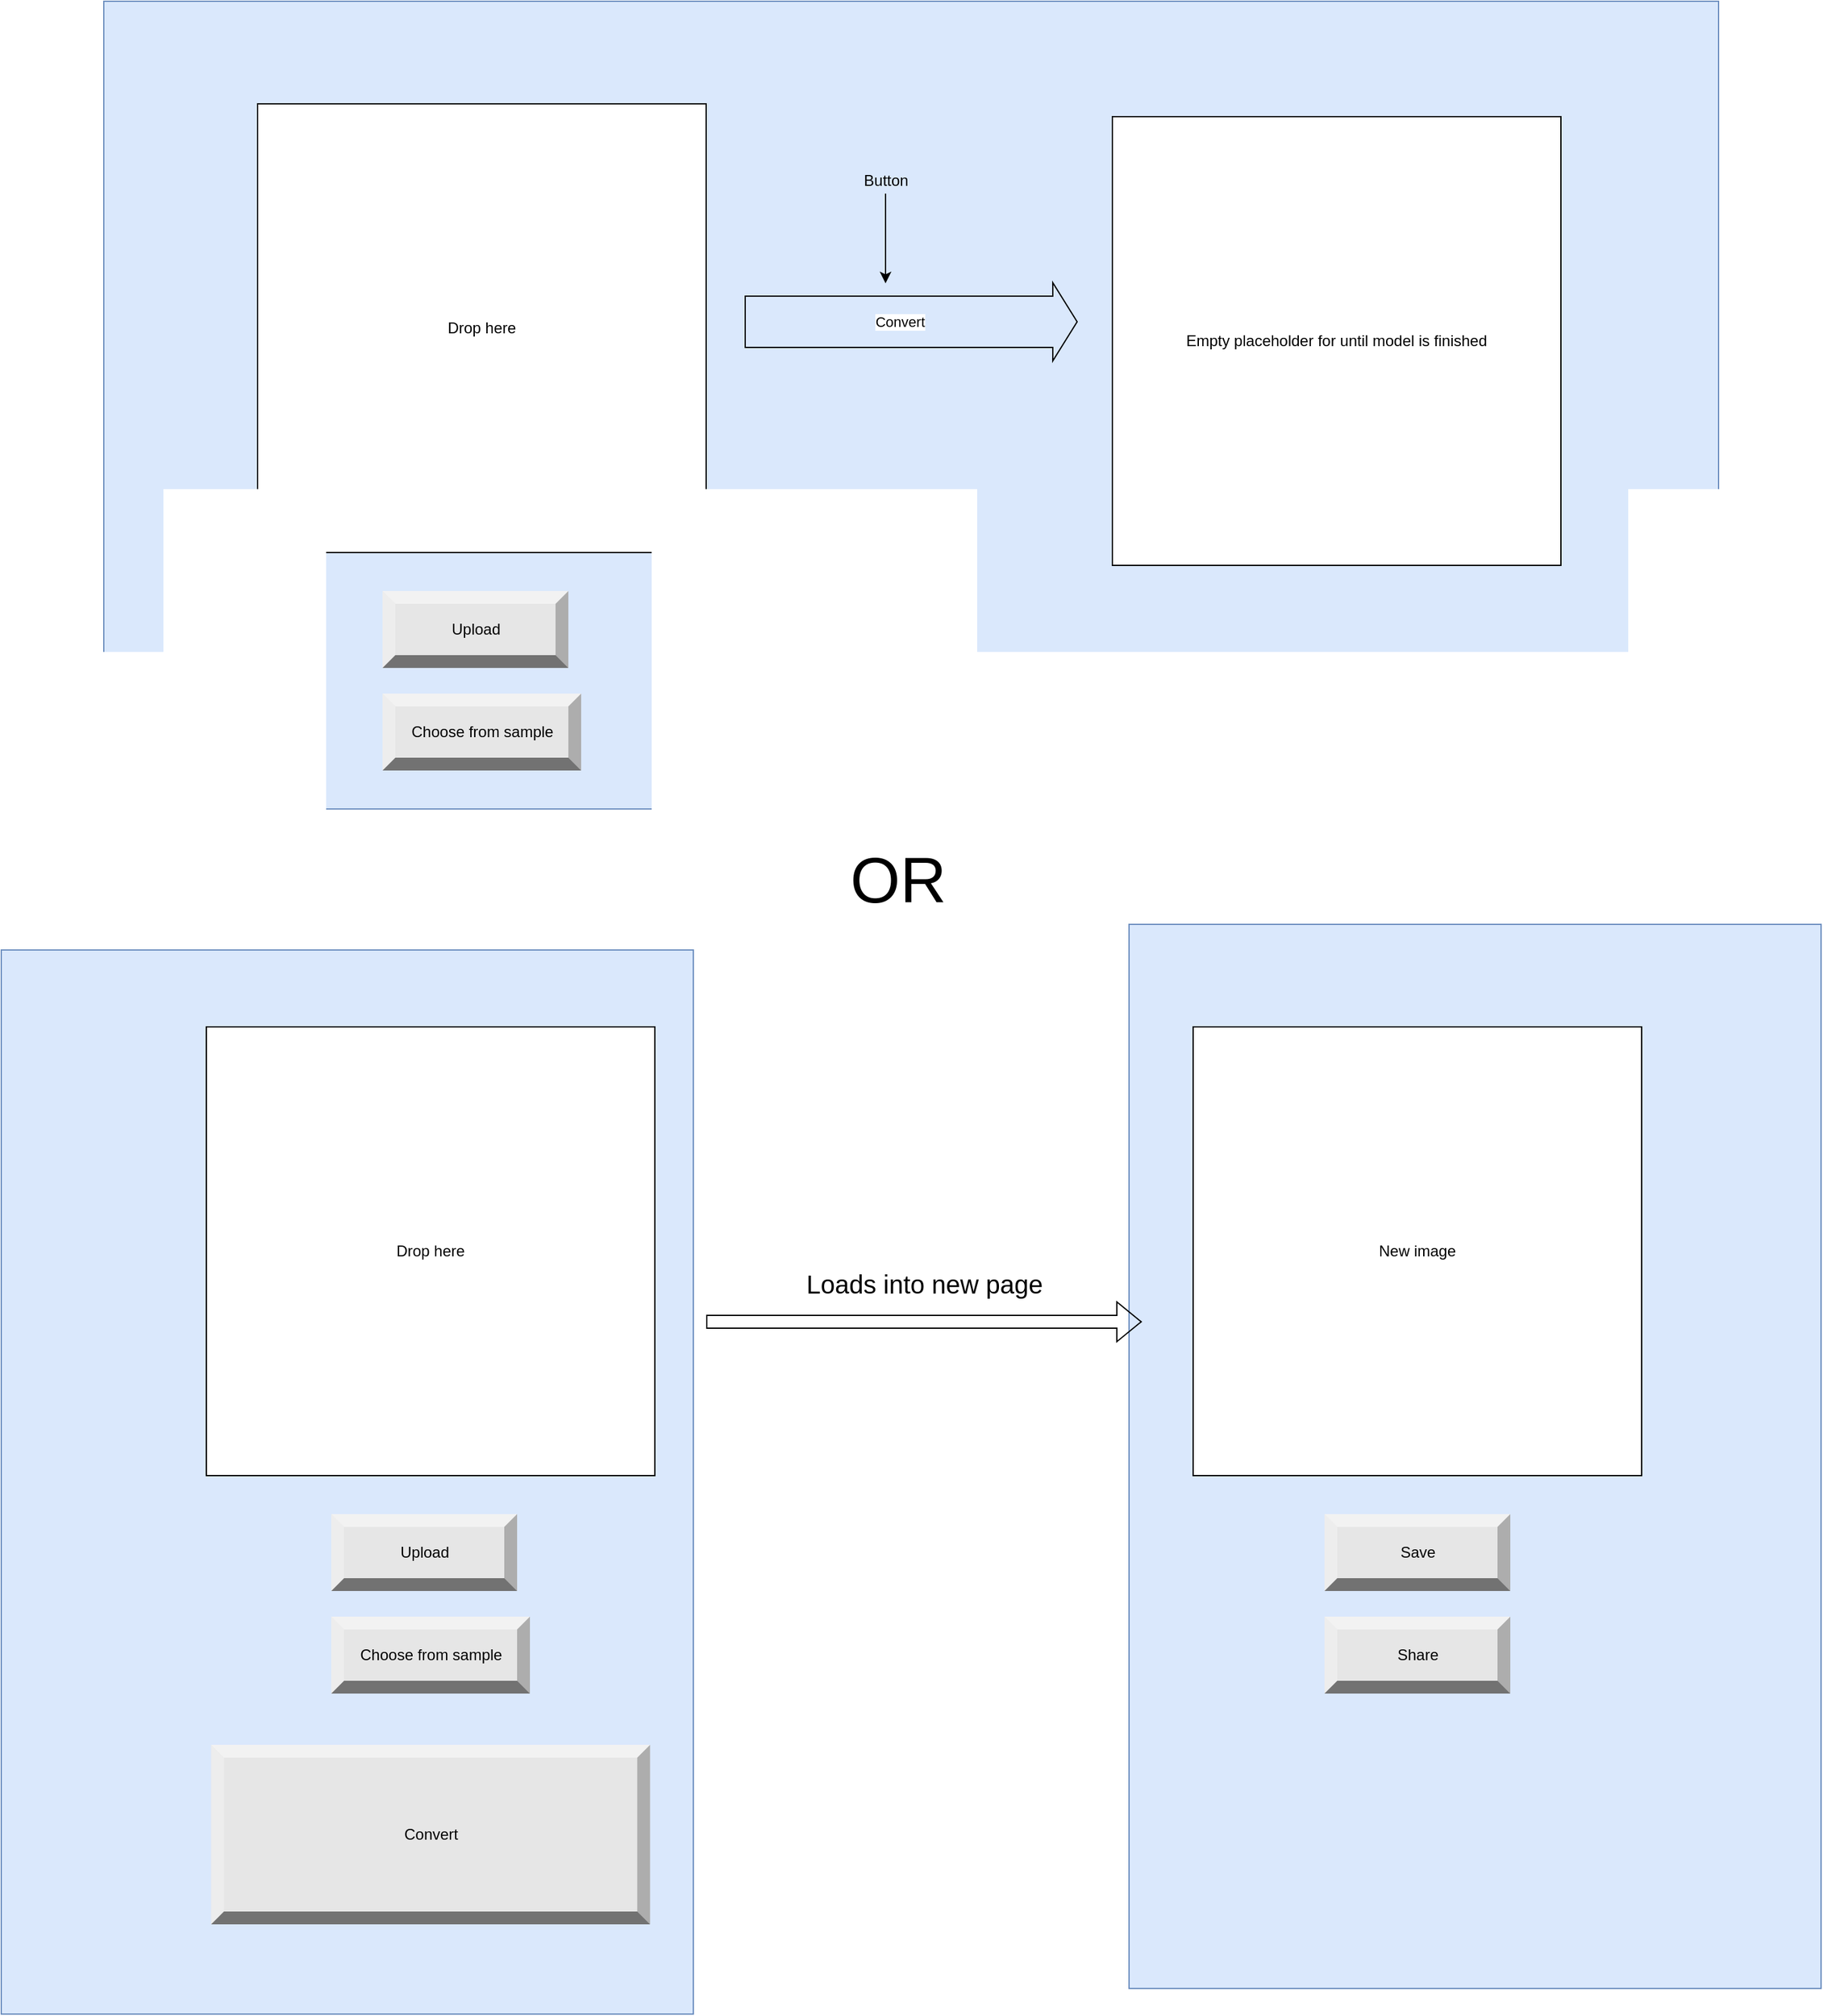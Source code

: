 <mxfile version="18.0.4" type="github">
  <diagram id="P69tAXFs2tNeaM_hII8h" name="Page-1">
    <mxGraphModel dx="2177" dy="773" grid="1" gridSize="10" guides="1" tooltips="1" connect="1" arrows="1" fold="1" page="1" pageScale="1" pageWidth="827" pageHeight="1169" math="0" shadow="0">
      <root>
        <mxCell id="0" />
        <mxCell id="1" parent="0" />
        <mxCell id="ApgkvsSMv7f6DMbq_zhc-23" value="" style="rounded=0;whiteSpace=wrap;html=1;fontSize=20;fillColor=#dae8fc;strokeColor=#6c8ebf;" vertex="1" parent="1">
          <mxGeometry x="490" y="960" width="540" height="830" as="geometry" />
        </mxCell>
        <mxCell id="ApgkvsSMv7f6DMbq_zhc-22" value="" style="rounded=0;whiteSpace=wrap;html=1;fontSize=20;fillColor=#dae8fc;strokeColor=#6c8ebf;" vertex="1" parent="1">
          <mxGeometry x="-390" y="980" width="540" height="830" as="geometry" />
        </mxCell>
        <mxCell id="ApgkvsSMv7f6DMbq_zhc-21" value="" style="rounded=0;whiteSpace=wrap;html=1;fontSize=20;fillColor=#dae8fc;strokeColor=#6c8ebf;" vertex="1" parent="1">
          <mxGeometry x="-310" y="240" width="1260" height="630" as="geometry" />
        </mxCell>
        <mxCell id="ApgkvsSMv7f6DMbq_zhc-1" value="Drop here" style="whiteSpace=wrap;html=1;aspect=fixed;" vertex="1" parent="1">
          <mxGeometry x="-190" y="320" width="350" height="350" as="geometry" />
        </mxCell>
        <mxCell id="ApgkvsSMv7f6DMbq_zhc-2" value="Upload" style="labelPosition=center;verticalLabelPosition=middle;align=center;html=1;shape=mxgraph.basic.shaded_button;dx=10;fillColor=#E6E6E6;strokeColor=none;" vertex="1" parent="1">
          <mxGeometry x="-92.5" y="700" width="145" height="60" as="geometry" />
        </mxCell>
        <mxCell id="ApgkvsSMv7f6DMbq_zhc-3" value="Choose from sample" style="labelPosition=center;verticalLabelPosition=middle;align=center;html=1;shape=mxgraph.basic.shaded_button;dx=10;fillColor=#E6E6E6;strokeColor=none;" vertex="1" parent="1">
          <mxGeometry x="-92.5" y="780" width="155" height="60" as="geometry" />
        </mxCell>
        <mxCell id="ApgkvsSMv7f6DMbq_zhc-4" value="" style="shape=flexArrow;endArrow=classic;html=1;rounded=0;width=40;" edge="1" parent="1">
          <mxGeometry width="50" height="50" relative="1" as="geometry">
            <mxPoint x="190" y="490" as="sourcePoint" />
            <mxPoint x="450" y="490" as="targetPoint" />
          </mxGeometry>
        </mxCell>
        <mxCell id="ApgkvsSMv7f6DMbq_zhc-5" value="Convert" style="edgeLabel;html=1;align=center;verticalAlign=middle;resizable=0;points=[];" vertex="1" connectable="0" parent="ApgkvsSMv7f6DMbq_zhc-4">
          <mxGeometry x="0.508" y="-5" relative="1" as="geometry">
            <mxPoint x="-75" y="-5" as="offset" />
          </mxGeometry>
        </mxCell>
        <mxCell id="ApgkvsSMv7f6DMbq_zhc-7" style="edgeStyle=orthogonalEdgeStyle;rounded=0;orthogonalLoop=1;jettySize=auto;html=1;" edge="1" parent="1" source="ApgkvsSMv7f6DMbq_zhc-6">
          <mxGeometry relative="1" as="geometry">
            <mxPoint x="300" y="460" as="targetPoint" />
          </mxGeometry>
        </mxCell>
        <mxCell id="ApgkvsSMv7f6DMbq_zhc-6" value="Button" style="text;html=1;align=center;verticalAlign=middle;resizable=0;points=[];autosize=1;strokeColor=none;fillColor=none;" vertex="1" parent="1">
          <mxGeometry x="275" y="370" width="50" height="20" as="geometry" />
        </mxCell>
        <mxCell id="ApgkvsSMv7f6DMbq_zhc-8" value="Empty placeholder for until model is finished" style="whiteSpace=wrap;html=1;aspect=fixed;" vertex="1" parent="1">
          <mxGeometry x="477" y="330" width="350" height="350" as="geometry" />
        </mxCell>
        <mxCell id="ApgkvsSMv7f6DMbq_zhc-9" value="Drop here" style="whiteSpace=wrap;html=1;aspect=fixed;" vertex="1" parent="1">
          <mxGeometry x="-230" y="1040" width="350" height="350" as="geometry" />
        </mxCell>
        <mxCell id="ApgkvsSMv7f6DMbq_zhc-10" value="Upload" style="labelPosition=center;verticalLabelPosition=middle;align=center;html=1;shape=mxgraph.basic.shaded_button;dx=10;fillColor=#E6E6E6;strokeColor=none;" vertex="1" parent="1">
          <mxGeometry x="-132.5" y="1420" width="145" height="60" as="geometry" />
        </mxCell>
        <mxCell id="ApgkvsSMv7f6DMbq_zhc-11" value="Choose from sample" style="labelPosition=center;verticalLabelPosition=middle;align=center;html=1;shape=mxgraph.basic.shaded_button;dx=10;fillColor=#E6E6E6;strokeColor=none;" vertex="1" parent="1">
          <mxGeometry x="-132.5" y="1500" width="155" height="60" as="geometry" />
        </mxCell>
        <mxCell id="ApgkvsSMv7f6DMbq_zhc-12" value="&lt;font style=&quot;font-size: 50px;&quot;&gt;OR&lt;/font&gt;" style="text;html=1;strokeColor=none;fillColor=none;align=center;verticalAlign=middle;whiteSpace=wrap;rounded=0;" vertex="1" parent="1">
          <mxGeometry x="270" y="900" width="80" height="50" as="geometry" />
        </mxCell>
        <mxCell id="ApgkvsSMv7f6DMbq_zhc-13" value="Convert" style="labelPosition=center;verticalLabelPosition=middle;align=center;html=1;shape=mxgraph.basic.shaded_button;dx=10;fillColor=#E6E6E6;strokeColor=none;" vertex="1" parent="1">
          <mxGeometry x="-226.25" y="1600" width="342.5" height="140" as="geometry" />
        </mxCell>
        <mxCell id="ApgkvsSMv7f6DMbq_zhc-14" value="" style="shape=flexArrow;endArrow=classic;html=1;rounded=0;fontSize=50;" edge="1" parent="1">
          <mxGeometry width="50" height="50" relative="1" as="geometry">
            <mxPoint x="160" y="1270" as="sourcePoint" />
            <mxPoint x="500" y="1270" as="targetPoint" />
          </mxGeometry>
        </mxCell>
        <mxCell id="ApgkvsSMv7f6DMbq_zhc-15" value="&lt;font style=&quot;font-size: 20px;&quot;&gt;Loads into new page&lt;/font&gt;" style="text;html=1;align=center;verticalAlign=middle;resizable=0;points=[];autosize=1;strokeColor=none;fillColor=none;fontSize=50;" vertex="1" parent="1">
          <mxGeometry x="230" y="1190" width="200" height="80" as="geometry" />
        </mxCell>
        <mxCell id="ApgkvsSMv7f6DMbq_zhc-16" value="New image" style="whiteSpace=wrap;html=1;aspect=fixed;" vertex="1" parent="1">
          <mxGeometry x="540" y="1040" width="350" height="350" as="geometry" />
        </mxCell>
        <mxCell id="ApgkvsSMv7f6DMbq_zhc-17" value="Save" style="labelPosition=center;verticalLabelPosition=middle;align=center;html=1;shape=mxgraph.basic.shaded_button;dx=10;fillColor=#E6E6E6;strokeColor=none;" vertex="1" parent="1">
          <mxGeometry x="642.5" y="1420" width="145" height="60" as="geometry" />
        </mxCell>
        <mxCell id="ApgkvsSMv7f6DMbq_zhc-18" value="Share" style="labelPosition=center;verticalLabelPosition=middle;align=center;html=1;shape=mxgraph.basic.shaded_button;dx=10;fillColor=#E6E6E6;strokeColor=none;" vertex="1" parent="1">
          <mxGeometry x="642.5" y="1500" width="145" height="60" as="geometry" />
        </mxCell>
      </root>
    </mxGraphModel>
  </diagram>
</mxfile>

